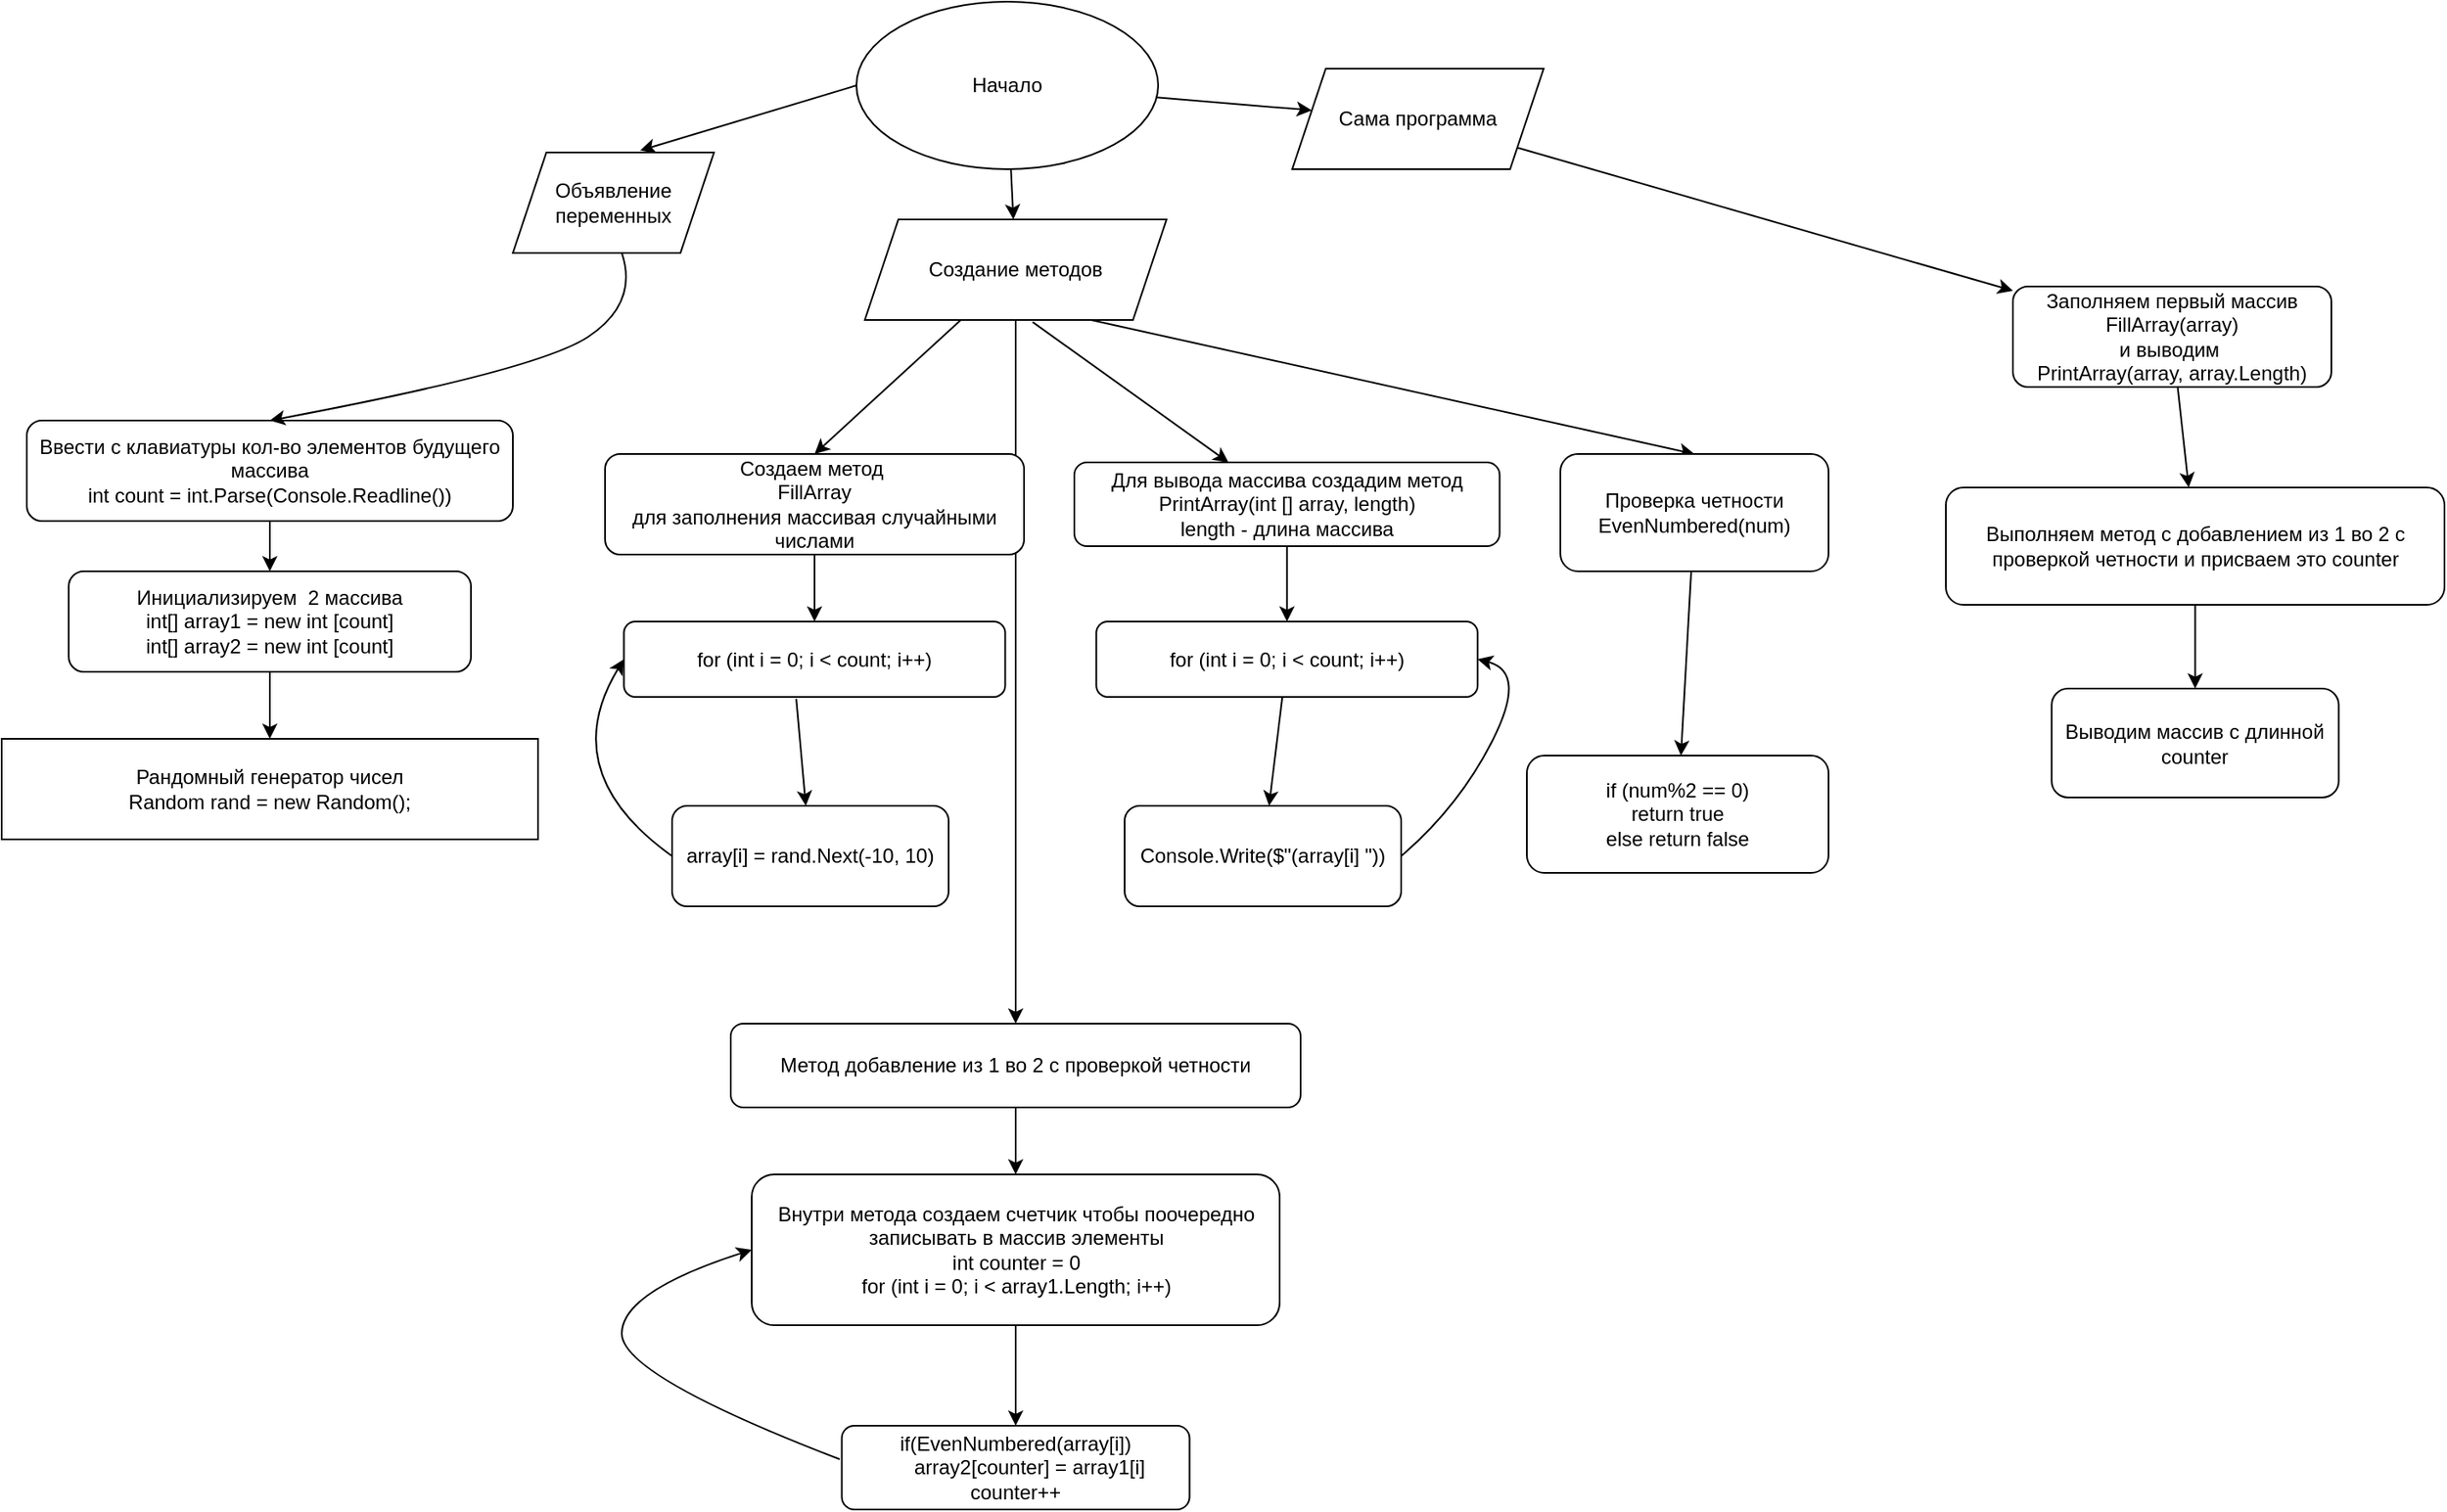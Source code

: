 <mxfile>
    <diagram id="DEVxetDqgwsP04Wf-5Z7" name="Страница 1">
        <mxGraphModel dx="2239" dy="1720" grid="1" gridSize="10" guides="1" tooltips="1" connect="1" arrows="1" fold="1" page="1" pageScale="1" pageWidth="827" pageHeight="1169" math="0" shadow="0">
            <root>
                <mxCell id="0"/>
                <mxCell id="1" parent="0"/>
                <mxCell id="19" value="" style="edgeStyle=none;html=1;startArrow=none;" edge="1" parent="1" source="68" target="4">
                    <mxGeometry relative="1" as="geometry">
                        <mxPoint x="700" y="-70" as="sourcePoint"/>
                    </mxGeometry>
                </mxCell>
                <mxCell id="28" value="" style="edgeStyle=none;html=1;exitX=0.556;exitY=1.02;exitDx=0;exitDy=0;exitPerimeter=0;" edge="1" parent="1" source="60" target="27">
                    <mxGeometry relative="1" as="geometry">
                        <mxPoint x="465" y="60.0" as="sourcePoint"/>
                    </mxGeometry>
                </mxCell>
                <mxCell id="46" value="" style="edgeStyle=none;html=1;exitX=0.5;exitY=1;exitDx=0;exitDy=0;" edge="1" parent="1" source="60" target="47">
                    <mxGeometry relative="1" as="geometry">
                        <mxPoint x="465" y="60.0" as="sourcePoint"/>
                        <mxPoint x="480" y="410" as="targetPoint"/>
                    </mxGeometry>
                </mxCell>
                <mxCell id="3" value="for (int i = 0; i &amp;lt; count; i++)" style="rounded=1;whiteSpace=wrap;html=1;" vertex="1" parent="1">
                    <mxGeometry x="231.25" y="220" width="227.5" height="45" as="geometry"/>
                </mxCell>
                <mxCell id="21" value="" style="edgeStyle=none;html=1;" edge="1" parent="1" source="4" target="20">
                    <mxGeometry relative="1" as="geometry"/>
                </mxCell>
                <mxCell id="4" value="Заполняем первый массив&lt;br&gt;FillArray(array)&lt;br&gt;и выводим&amp;nbsp;&lt;br&gt;PrintArray(array, array.Length)" style="rounded=1;whiteSpace=wrap;html=1;" vertex="1" parent="1">
                    <mxGeometry x="1060" y="20" width="190" height="60" as="geometry"/>
                </mxCell>
                <mxCell id="40" value="" style="edgeStyle=none;html=1;" edge="1" parent="1" source="6" target="9">
                    <mxGeometry relative="1" as="geometry"/>
                </mxCell>
                <mxCell id="6" value="Ввести с клавиатуры кол-во элементов будущего массива&lt;br&gt;int count = int.Parse(Console.Readline())" style="rounded=1;whiteSpace=wrap;html=1;" vertex="1" parent="1">
                    <mxGeometry x="-125" y="100" width="290" height="60" as="geometry"/>
                </mxCell>
                <mxCell id="7" value="Рандомный генератор чисел&lt;br&gt;Random rand = new Random();" style="rounded=0;whiteSpace=wrap;html=1;" vertex="1" parent="1">
                    <mxGeometry x="-140" y="290" width="320" height="60" as="geometry"/>
                </mxCell>
                <mxCell id="8" value="array[i] = rand.Next(-10, 10)" style="rounded=1;whiteSpace=wrap;html=1;" vertex="1" parent="1">
                    <mxGeometry x="260" y="330" width="165" height="60" as="geometry"/>
                </mxCell>
                <mxCell id="18" value="" style="edgeStyle=none;html=1;" edge="1" parent="1" source="9" target="7">
                    <mxGeometry relative="1" as="geometry"/>
                </mxCell>
                <mxCell id="9" value="Инициализируем&amp;nbsp; 2 массива&lt;br&gt;int[] array1 = new int [count]&lt;br&gt;int[] array2 = new int [count]" style="rounded=1;whiteSpace=wrap;html=1;" vertex="1" parent="1">
                    <mxGeometry x="-100" y="190" width="240" height="60" as="geometry"/>
                </mxCell>
                <mxCell id="11" value="" style="endArrow=classic;html=1;exitX=0.452;exitY=1.025;exitDx=0;exitDy=0;exitPerimeter=0;" edge="1" parent="1" source="3" target="8">
                    <mxGeometry width="50" height="50" relative="1" as="geometry">
                        <mxPoint x="140" y="510" as="sourcePoint"/>
                        <mxPoint x="190" y="460" as="targetPoint"/>
                    </mxGeometry>
                </mxCell>
                <mxCell id="23" value="" style="edgeStyle=none;html=1;" edge="1" parent="1" source="20" target="22">
                    <mxGeometry relative="1" as="geometry"/>
                </mxCell>
                <mxCell id="20" value="Выполняем метод с добавлением из 1 во 2 с проверкой четности и присваем это counter" style="whiteSpace=wrap;html=1;rounded=1;" vertex="1" parent="1">
                    <mxGeometry x="1020" y="140" width="297.5" height="70" as="geometry"/>
                </mxCell>
                <mxCell id="22" value="Выводим массив с длинной counter&lt;br&gt;" style="whiteSpace=wrap;html=1;rounded=1;" vertex="1" parent="1">
                    <mxGeometry x="1083.13" y="260" width="171.25" height="65" as="geometry"/>
                </mxCell>
                <mxCell id="24" value="" style="curved=1;endArrow=classic;html=1;entryX=0.5;entryY=0;entryDx=0;entryDy=0;" edge="1" parent="1" target="6">
                    <mxGeometry width="50" height="50" relative="1" as="geometry">
                        <mxPoint x="230" as="sourcePoint"/>
                        <mxPoint x="520" y="140" as="targetPoint"/>
                        <Array as="points">
                            <mxPoint x="240" y="30"/>
                            <mxPoint x="180" y="70"/>
                        </Array>
                    </mxGeometry>
                </mxCell>
                <mxCell id="43" value="" style="edgeStyle=none;html=1;" edge="1" parent="1" source="27" target="42">
                    <mxGeometry relative="1" as="geometry"/>
                </mxCell>
                <mxCell id="27" value="Для вывода массива создадим метод&lt;br&gt;PrintArray(int [] array, length)&lt;br&gt;length - длина массива" style="rounded=1;whiteSpace=wrap;html=1;" vertex="1" parent="1">
                    <mxGeometry x="500" y="125" width="253.75" height="50" as="geometry"/>
                </mxCell>
                <mxCell id="36" value="" style="curved=1;endArrow=classic;html=1;entryX=0;entryY=0.5;entryDx=0;entryDy=0;exitX=0;exitY=0.5;exitDx=0;exitDy=0;" edge="1" parent="1" source="8" target="3">
                    <mxGeometry width="50" height="50" relative="1" as="geometry">
                        <mxPoint x="430" y="800" as="sourcePoint"/>
                        <mxPoint x="480" y="750" as="targetPoint"/>
                        <Array as="points">
                            <mxPoint x="190" y="310"/>
                        </Array>
                    </mxGeometry>
                </mxCell>
                <mxCell id="38" value="" style="edgeStyle=none;html=1;" edge="1" parent="1" source="37" target="3">
                    <mxGeometry relative="1" as="geometry"/>
                </mxCell>
                <mxCell id="37" value="Создаем метод&amp;nbsp;&lt;br&gt;FillArray&lt;br&gt;для заполнения массивая случайными числами" style="rounded=1;whiteSpace=wrap;html=1;" vertex="1" parent="1">
                    <mxGeometry x="220" y="120" width="250" height="60" as="geometry"/>
                </mxCell>
                <mxCell id="41" value="" style="endArrow=classic;html=1;entryX=0.5;entryY=0;entryDx=0;entryDy=0;" edge="1" parent="1" source="60" target="37">
                    <mxGeometry width="50" height="50" relative="1" as="geometry">
                        <mxPoint x="465" y="60.0" as="sourcePoint"/>
                        <mxPoint x="480" y="140" as="targetPoint"/>
                    </mxGeometry>
                </mxCell>
                <mxCell id="45" value="" style="edgeStyle=none;html=1;" edge="1" parent="1" source="42" target="44">
                    <mxGeometry relative="1" as="geometry"/>
                </mxCell>
                <mxCell id="42" value="for (int i = 0; i &amp;lt; count; i++)" style="rounded=1;whiteSpace=wrap;html=1;" vertex="1" parent="1">
                    <mxGeometry x="513.13" y="220" width="227.5" height="45" as="geometry"/>
                </mxCell>
                <mxCell id="44" value="Console.Write($&quot;(array[i] &quot;))" style="rounded=1;whiteSpace=wrap;html=1;" vertex="1" parent="1">
                    <mxGeometry x="530" y="330" width="165" height="60" as="geometry"/>
                </mxCell>
                <mxCell id="50" value="" style="edgeStyle=none;html=1;" edge="1" parent="1" source="47" target="49">
                    <mxGeometry relative="1" as="geometry"/>
                </mxCell>
                <mxCell id="47" value="Метод добавление из 1 во 2 с проверкой четности" style="rounded=1;whiteSpace=wrap;html=1;" vertex="1" parent="1">
                    <mxGeometry x="295" y="460" width="340" height="50" as="geometry"/>
                </mxCell>
                <mxCell id="63" value="" style="edgeStyle=none;html=1;" edge="1" parent="1" source="49" target="62">
                    <mxGeometry relative="1" as="geometry"/>
                </mxCell>
                <mxCell id="49" value="Внутри метода создаем счетчик чтобы поочередно записывать в массив элементы&lt;br&gt;int counter = 0&lt;br&gt;for (int i = 0; i &amp;lt; array1.Length; i++)&lt;br&gt;" style="whiteSpace=wrap;html=1;rounded=1;" vertex="1" parent="1">
                    <mxGeometry x="307.5" y="550" width="315" height="90" as="geometry"/>
                </mxCell>
                <mxCell id="51" value="" style="endArrow=classic;html=1;entryX=0.5;entryY=0;entryDx=0;entryDy=0;exitX=0.75;exitY=1;exitDx=0;exitDy=0;" edge="1" parent="1" source="60" target="52">
                    <mxGeometry width="50" height="50" relative="1" as="geometry">
                        <mxPoint x="520" y="70" as="sourcePoint"/>
                        <mxPoint x="850" y="120" as="targetPoint"/>
                    </mxGeometry>
                </mxCell>
                <mxCell id="55" value="" style="edgeStyle=none;html=1;" edge="1" parent="1" source="52" target="54">
                    <mxGeometry relative="1" as="geometry"/>
                </mxCell>
                <mxCell id="52" value="Проверка четности EvenNumbered(num)" style="rounded=1;whiteSpace=wrap;html=1;" vertex="1" parent="1">
                    <mxGeometry x="790" y="120" width="160" height="70" as="geometry"/>
                </mxCell>
                <mxCell id="54" value="if (num%2 == 0)&lt;br&gt;return true&lt;br&gt;else return false" style="whiteSpace=wrap;html=1;rounded=1;" vertex="1" parent="1">
                    <mxGeometry x="770" y="300" width="180" height="70" as="geometry"/>
                </mxCell>
                <mxCell id="66" value="" style="edgeStyle=none;html=1;" edge="1" parent="1" source="59" target="60">
                    <mxGeometry relative="1" as="geometry"/>
                </mxCell>
                <mxCell id="70" value="" style="edgeStyle=none;html=1;" edge="1" parent="1" source="59" target="68">
                    <mxGeometry relative="1" as="geometry"/>
                </mxCell>
                <mxCell id="59" value="Начало&lt;br&gt;" style="ellipse;whiteSpace=wrap;html=1;" vertex="1" parent="1">
                    <mxGeometry x="370" y="-150" width="180" height="100" as="geometry"/>
                </mxCell>
                <mxCell id="60" value="Создание методов" style="shape=parallelogram;perimeter=parallelogramPerimeter;whiteSpace=wrap;html=1;fixedSize=1;" vertex="1" parent="1">
                    <mxGeometry x="375" y="-20" width="180" height="60" as="geometry"/>
                </mxCell>
                <mxCell id="61" value="" style="curved=1;endArrow=classic;html=1;exitX=1;exitY=0.5;exitDx=0;exitDy=0;entryX=1;entryY=0.5;entryDx=0;entryDy=0;" edge="1" parent="1" source="44" target="42">
                    <mxGeometry width="50" height="50" relative="1" as="geometry">
                        <mxPoint x="570" y="250" as="sourcePoint"/>
                        <mxPoint x="620" y="200" as="targetPoint"/>
                        <Array as="points">
                            <mxPoint x="730" y="330"/>
                            <mxPoint x="770" y="250"/>
                        </Array>
                    </mxGeometry>
                </mxCell>
                <mxCell id="62" value="&lt;span&gt;if(EvenNumbered(array[i])&lt;/span&gt;&lt;br&gt;&lt;span&gt;&amp;nbsp; &amp;nbsp; &amp;nbsp;array2[counter] = array1[i]&lt;/span&gt;&lt;br&gt;&lt;span&gt;counter++&lt;/span&gt;" style="whiteSpace=wrap;html=1;rounded=1;" vertex="1" parent="1">
                    <mxGeometry x="361.25" y="700" width="207.5" height="50" as="geometry"/>
                </mxCell>
                <mxCell id="64" value="" style="curved=1;endArrow=classic;html=1;entryX=0;entryY=0.5;entryDx=0;entryDy=0;" edge="1" parent="1" target="49">
                    <mxGeometry width="50" height="50" relative="1" as="geometry">
                        <mxPoint x="360" y="720" as="sourcePoint"/>
                        <mxPoint x="620" y="620" as="targetPoint"/>
                        <Array as="points">
                            <mxPoint x="230" y="670"/>
                            <mxPoint x="230" y="620"/>
                        </Array>
                    </mxGeometry>
                </mxCell>
                <mxCell id="65" value="Объявление переменных" style="shape=parallelogram;perimeter=parallelogramPerimeter;whiteSpace=wrap;html=1;fixedSize=1;" vertex="1" parent="1">
                    <mxGeometry x="165" y="-60" width="120" height="60" as="geometry"/>
                </mxCell>
                <mxCell id="67" value="" style="endArrow=classic;html=1;exitX=0;exitY=0.5;exitDx=0;exitDy=0;entryX=0.633;entryY=-0.02;entryDx=0;entryDy=0;entryPerimeter=0;" edge="1" parent="1" source="59" target="65">
                    <mxGeometry width="50" height="50" relative="1" as="geometry">
                        <mxPoint x="570" y="80" as="sourcePoint"/>
                        <mxPoint x="620" y="30" as="targetPoint"/>
                    </mxGeometry>
                </mxCell>
                <mxCell id="68" value="Сама программа" style="shape=parallelogram;perimeter=parallelogramPerimeter;whiteSpace=wrap;html=1;fixedSize=1;" vertex="1" parent="1">
                    <mxGeometry x="630" y="-110" width="150" height="60" as="geometry"/>
                </mxCell>
            </root>
        </mxGraphModel>
    </diagram>
</mxfile>